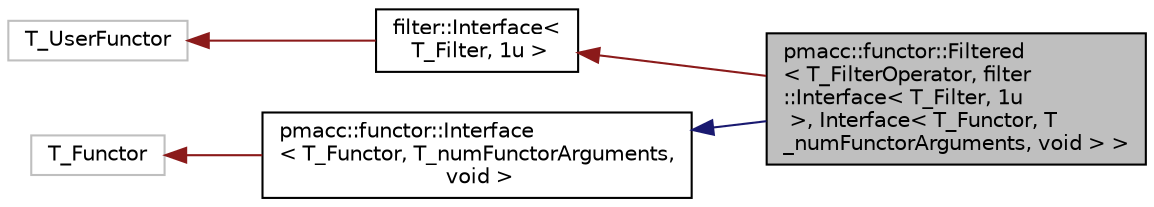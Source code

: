 digraph "pmacc::functor::Filtered&lt; T_FilterOperator, filter::Interface&lt; T_Filter, 1u &gt;, Interface&lt; T_Functor, T_numFunctorArguments, void &gt; &gt;"
{
 // LATEX_PDF_SIZE
  edge [fontname="Helvetica",fontsize="10",labelfontname="Helvetica",labelfontsize="10"];
  node [fontname="Helvetica",fontsize="10",shape=record];
  rankdir="LR";
  Node1 [label="pmacc::functor::Filtered\l\< T_FilterOperator, filter\l::Interface\< T_Filter, 1u\l \>, Interface\< T_Functor, T\l_numFunctorArguments, void \> \>",height=0.2,width=0.4,color="black", fillcolor="grey75", style="filled", fontcolor="black",tooltip="specialization of Filtered (with unary filter)"];
  Node2 -> Node1 [dir="back",color="firebrick4",fontsize="10",style="solid",fontname="Helvetica"];
  Node2 [label="filter::Interface\<\l T_Filter, 1u \>",height=0.2,width=0.4,color="black", fillcolor="white", style="filled",URL="$structpmacc_1_1functor_1_1_interface.html",tooltip="Interface for a user functor."];
  Node3 -> Node2 [dir="back",color="firebrick4",fontsize="10",style="solid",fontname="Helvetica"];
  Node3 [label="T_UserFunctor",height=0.2,width=0.4,color="grey75", fillcolor="white", style="filled",tooltip=" "];
  Node4 -> Node1 [dir="back",color="midnightblue",fontsize="10",style="solid",fontname="Helvetica"];
  Node4 [label="pmacc::functor::Interface\l\< T_Functor, T_numFunctorArguments,\l void \>",height=0.2,width=0.4,color="black", fillcolor="white", style="filled",URL="$structpmacc_1_1functor_1_1_interface.html",tooltip=" "];
  Node5 -> Node4 [dir="back",color="firebrick4",fontsize="10",style="solid",fontname="Helvetica"];
  Node5 [label="T_Functor",height=0.2,width=0.4,color="grey75", fillcolor="white", style="filled",tooltip=" "];
}
